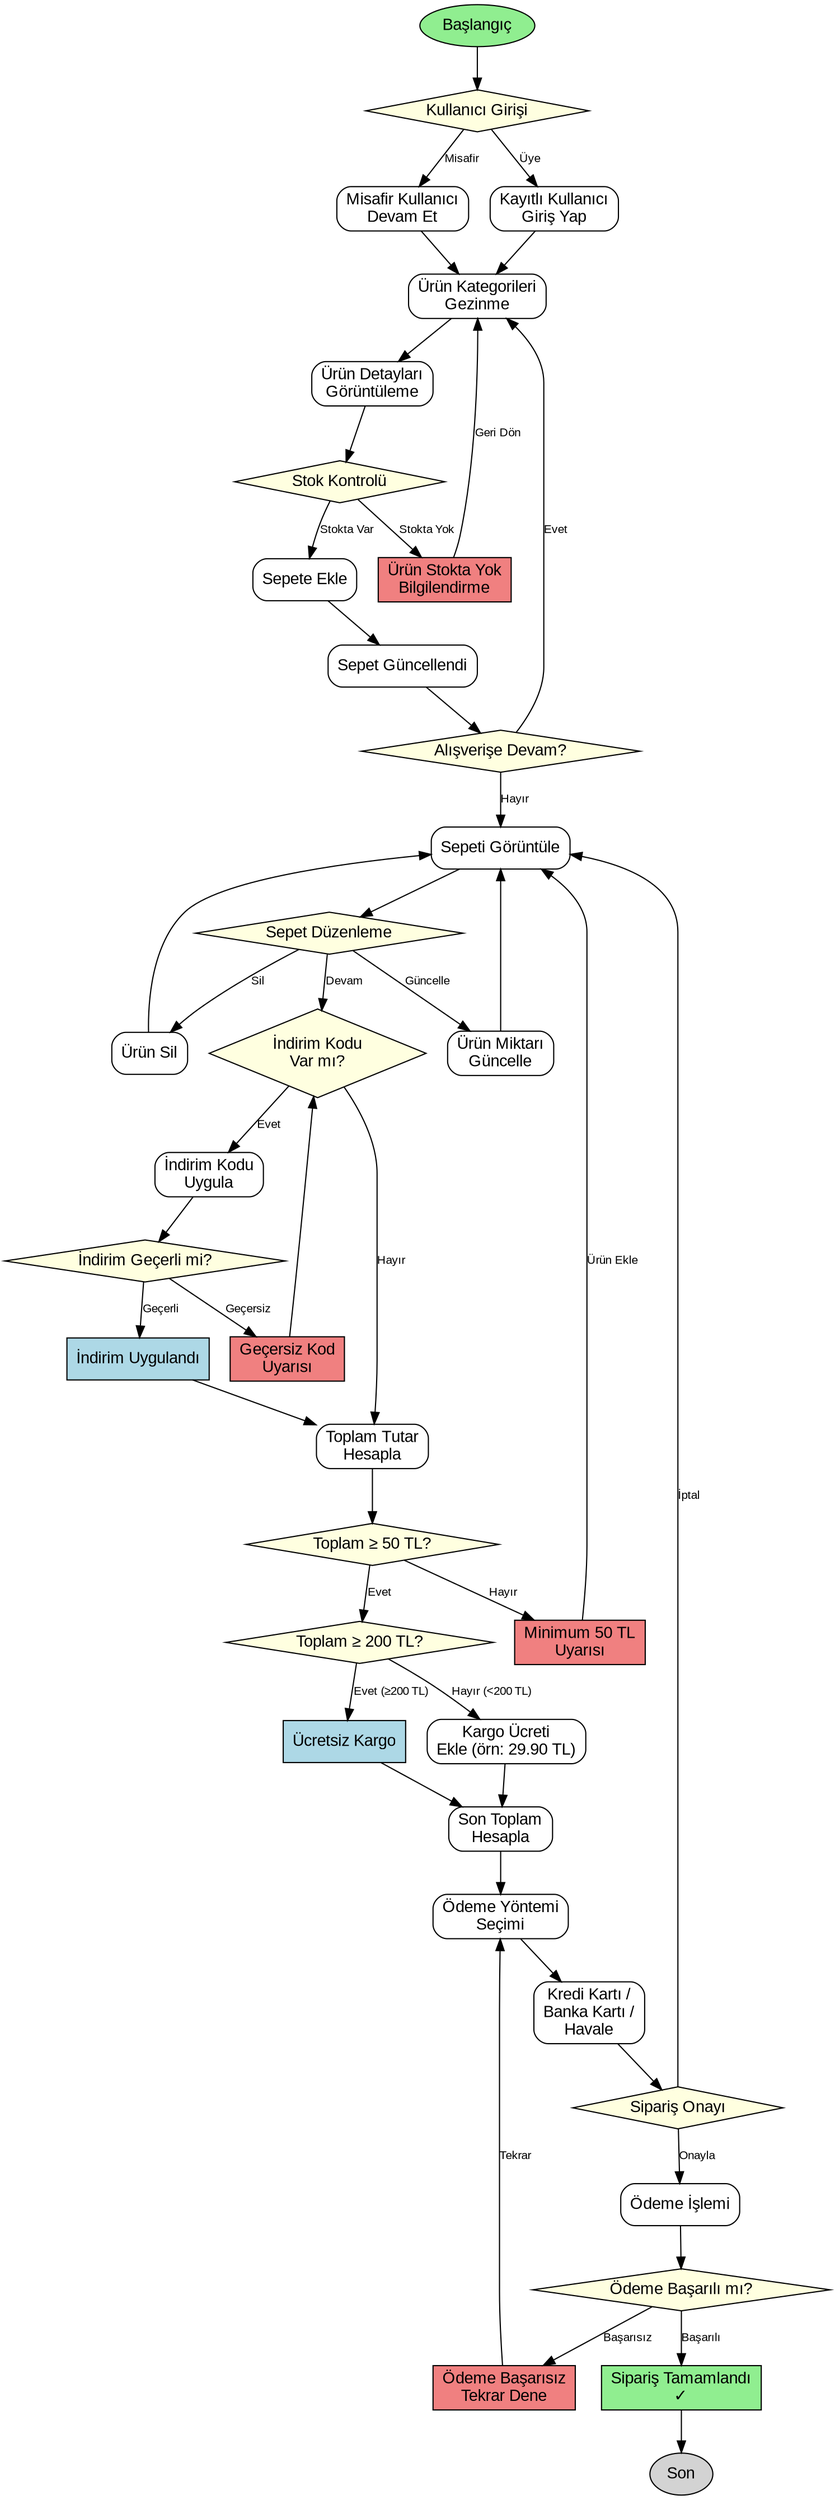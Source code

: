digraph ShoppingCart {
    // Graph attributes
    rankdir=TB;
    node [shape=box, style=rounded, fontname="Arial"];
    edge [fontname="Arial", fontsize=10];
    
    // Nodes
    start [label="Başlangıç", shape=ellipse, style=filled, fillcolor=lightgreen];
    login [label="Kullanıcı Girişi", shape=diamond, style=filled, fillcolor=lightyellow];
    guest [label="Misafir Kullanıcı\nDevam Et"];
    registered [label="Kayıtlı Kullanıcı\nGiriş Yap"];
    
    categories [label="Ürün Kategorileri\nGezinme"];
    product_view [label="Ürün Detayları\nGörüntüleme"];
    stock_check [label="Stok Kontrolü", shape=diamond, style=filled, fillcolor=lightyellow];
    out_of_stock [label="Ürün Stokta Yok\nBilgilendirme", style=filled, fillcolor=lightcoral];
    
    add_to_cart [label="Sepete Ekle"];
    cart_updated [label="Sepet Güncellendi"];
    continue_shopping [label="Alışverişe Devam?", shape=diamond, style=filled, fillcolor=lightyellow];
    
    view_cart [label="Sepeti Görüntüle"];
    edit_cart [label="Sepet Düzenleme", shape=diamond, style=filled, fillcolor=lightyellow];
    update_quantity [label="Ürün Miktarı\nGüncelle"];
    remove_item [label="Ürün Sil"];
    
    discount_check [label="İndirim Kodu\nVar mı?", shape=diamond, style=filled, fillcolor=lightyellow];
    apply_discount [label="İndirim Kodu\nUygula"];
    discount_valid [label="İndirim Geçerli mi?", shape=diamond, style=filled, fillcolor=lightyellow];
    discount_applied [label="İndirim Uygulandı", style=filled, fillcolor=lightblue];
    discount_invalid [label="Geçersiz Kod\nUyarısı", style=filled, fillcolor=lightcoral];
    
    calculate_total [label="Toplam Tutar\nHesapla"];
    min_check [label="Toplam ≥ 50 TL?", shape=diamond, style=filled, fillcolor=lightyellow];
    min_warning [label="Minimum 50 TL\nUyarısı", style=filled, fillcolor=lightcoral];
    
    shipping_check [label="Toplam ≥ 200 TL?", shape=diamond, style=filled, fillcolor=lightyellow];
    free_shipping [label="Ücretsiz Kargo", style=filled, fillcolor=lightblue];
    paid_shipping [label="Kargo Ücreti\nEkle (örn: 29.90 TL)"];
    
    final_total [label="Son Toplam\nHesapla"];
    payment_method [label="Ödeme Yöntemi\nSeçimi"];
    payment_options [label="Kredi Kartı /\nBanka Kartı /\nHavale", shape=box];
    
    confirm_order [label="Sipariş Onayı", shape=diamond, style=filled, fillcolor=lightyellow];
    process_payment [label="Ödeme İşlemi"];
    payment_success [label="Ödeme Başarılı mı?", shape=diamond, style=filled, fillcolor=lightyellow];
    
    order_complete [label="Sipariş Tamamlandı\n✓", style=filled, fillcolor=lightgreen];
    payment_failed [label="Ödeme Başarısız\nTekrar Dene", style=filled, fillcolor=lightcoral];
    
    end [label="Son", shape=ellipse, style=filled, fillcolor=lightgray];
    
    // Edges
    start -> login;
    login -> guest [label="Misafir"];
    login -> registered [label="Üye"];
    guest -> categories;
    registered -> categories;
    
    categories -> product_view;
    product_view -> stock_check;
    stock_check -> add_to_cart [label="Stokta Var"];
    stock_check -> out_of_stock [label="Stokta Yok"];
    out_of_stock -> categories [label="Geri Dön"];
    
    add_to_cart -> cart_updated;
    cart_updated -> continue_shopping;
    continue_shopping -> categories [label="Evet"];
    continue_shopping -> view_cart [label="Hayır"];
    
    view_cart -> edit_cart;
    edit_cart -> update_quantity [label="Güncelle"];
    edit_cart -> remove_item [label="Sil"];
    edit_cart -> discount_check [label="Devam"];
    
    update_quantity -> view_cart;
    remove_item -> view_cart;
    
    discount_check -> apply_discount [label="Evet"];
    discount_check -> calculate_total [label="Hayır"];
    
    apply_discount -> discount_valid;
    discount_valid -> discount_applied [label="Geçerli"];
    discount_valid -> discount_invalid [label="Geçersiz"];
    discount_invalid -> discount_check;
    discount_applied -> calculate_total;
    
    calculate_total -> min_check;
    min_check -> min_warning [label="Hayır"];
    min_check -> shipping_check [label="Evet"];
    min_warning -> view_cart [label="Ürün Ekle"];
    
    shipping_check -> free_shipping [label="Evet (≥200 TL)"];
    shipping_check -> paid_shipping [label="Hayır (<200 TL)"];
    
    free_shipping -> final_total;
    paid_shipping -> final_total;
    
    final_total -> payment_method;
    payment_method -> payment_options;
    payment_options -> confirm_order;
    
    confirm_order -> process_payment [label="Onayla"];
    confirm_order -> view_cart [label="İptal"];
    
    process_payment -> payment_success;
    payment_success -> order_complete [label="Başarılı"];
    payment_success -> payment_failed [label="Başarısız"];
    payment_failed -> payment_method [label="Tekrar"];
    
    order_complete -> end;
}
